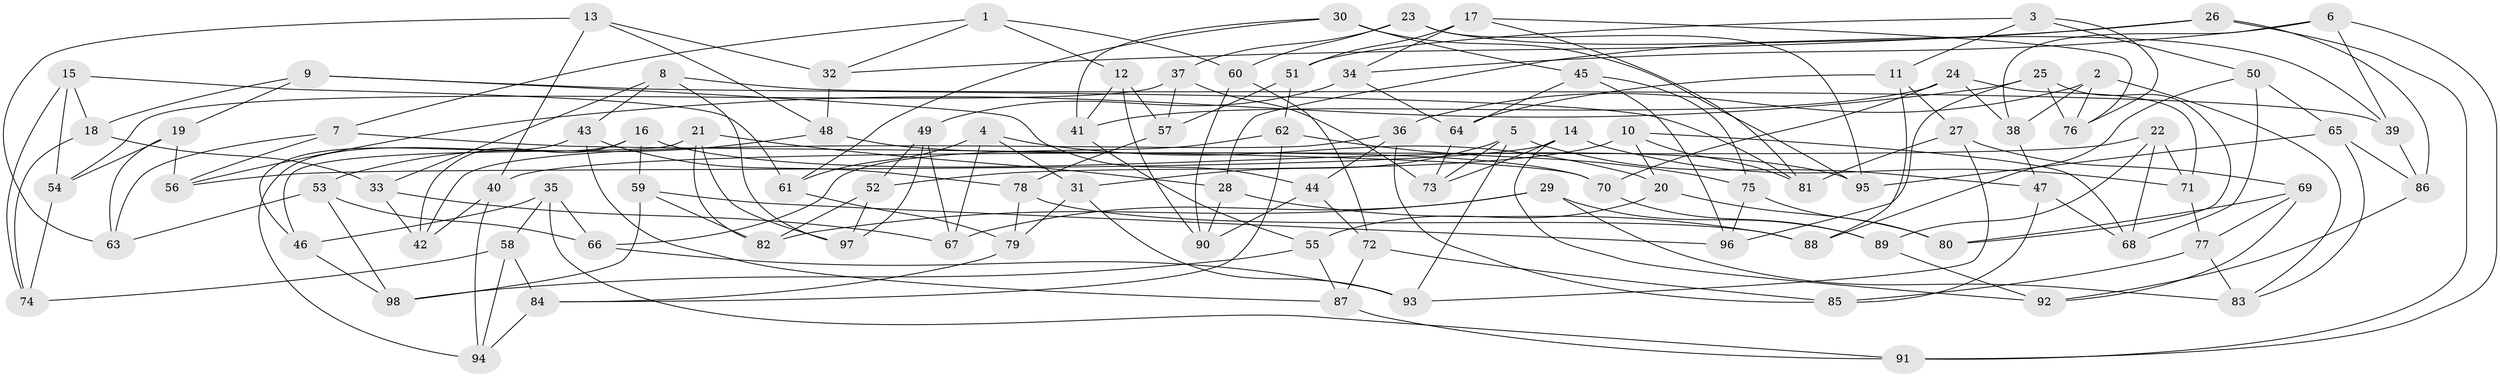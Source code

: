 // Generated by graph-tools (version 1.1) at 2025/16/03/09/25 04:16:36]
// undirected, 98 vertices, 196 edges
graph export_dot {
graph [start="1"]
  node [color=gray90,style=filled];
  1;
  2;
  3;
  4;
  5;
  6;
  7;
  8;
  9;
  10;
  11;
  12;
  13;
  14;
  15;
  16;
  17;
  18;
  19;
  20;
  21;
  22;
  23;
  24;
  25;
  26;
  27;
  28;
  29;
  30;
  31;
  32;
  33;
  34;
  35;
  36;
  37;
  38;
  39;
  40;
  41;
  42;
  43;
  44;
  45;
  46;
  47;
  48;
  49;
  50;
  51;
  52;
  53;
  54;
  55;
  56;
  57;
  58;
  59;
  60;
  61;
  62;
  63;
  64;
  65;
  66;
  67;
  68;
  69;
  70;
  71;
  72;
  73;
  74;
  75;
  76;
  77;
  78;
  79;
  80;
  81;
  82;
  83;
  84;
  85;
  86;
  87;
  88;
  89;
  90;
  91;
  92;
  93;
  94;
  95;
  96;
  97;
  98;
  1 -- 12;
  1 -- 60;
  1 -- 7;
  1 -- 32;
  2 -- 38;
  2 -- 36;
  2 -- 83;
  2 -- 76;
  3 -- 76;
  3 -- 51;
  3 -- 11;
  3 -- 50;
  4 -- 67;
  4 -- 20;
  4 -- 31;
  4 -- 61;
  5 -- 93;
  5 -- 73;
  5 -- 47;
  5 -- 31;
  6 -- 91;
  6 -- 38;
  6 -- 34;
  6 -- 39;
  7 -- 56;
  7 -- 63;
  7 -- 70;
  8 -- 39;
  8 -- 43;
  8 -- 33;
  8 -- 97;
  9 -- 44;
  9 -- 81;
  9 -- 18;
  9 -- 19;
  10 -- 52;
  10 -- 81;
  10 -- 68;
  10 -- 20;
  11 -- 64;
  11 -- 88;
  11 -- 27;
  12 -- 57;
  12 -- 41;
  12 -- 90;
  13 -- 40;
  13 -- 63;
  13 -- 48;
  13 -- 32;
  14 -- 92;
  14 -- 73;
  14 -- 71;
  14 -- 56;
  15 -- 74;
  15 -- 61;
  15 -- 54;
  15 -- 18;
  16 -- 59;
  16 -- 95;
  16 -- 42;
  16 -- 94;
  17 -- 81;
  17 -- 76;
  17 -- 34;
  17 -- 51;
  18 -- 33;
  18 -- 74;
  19 -- 63;
  19 -- 56;
  19 -- 54;
  20 -- 55;
  20 -- 80;
  21 -- 46;
  21 -- 82;
  21 -- 28;
  21 -- 97;
  22 -- 71;
  22 -- 40;
  22 -- 89;
  22 -- 68;
  23 -- 60;
  23 -- 39;
  23 -- 37;
  23 -- 95;
  24 -- 70;
  24 -- 71;
  24 -- 41;
  24 -- 38;
  25 -- 76;
  25 -- 56;
  25 -- 80;
  25 -- 96;
  26 -- 86;
  26 -- 32;
  26 -- 28;
  26 -- 91;
  27 -- 93;
  27 -- 81;
  27 -- 69;
  28 -- 88;
  28 -- 90;
  29 -- 89;
  29 -- 82;
  29 -- 83;
  29 -- 67;
  30 -- 41;
  30 -- 95;
  30 -- 61;
  30 -- 45;
  31 -- 79;
  31 -- 93;
  32 -- 48;
  33 -- 67;
  33 -- 42;
  34 -- 64;
  34 -- 49;
  35 -- 58;
  35 -- 46;
  35 -- 66;
  35 -- 91;
  36 -- 42;
  36 -- 85;
  36 -- 44;
  37 -- 73;
  37 -- 57;
  37 -- 54;
  38 -- 47;
  39 -- 86;
  40 -- 42;
  40 -- 94;
  41 -- 55;
  43 -- 46;
  43 -- 78;
  43 -- 87;
  44 -- 72;
  44 -- 90;
  45 -- 75;
  45 -- 64;
  45 -- 96;
  46 -- 98;
  47 -- 68;
  47 -- 85;
  48 -- 53;
  48 -- 70;
  49 -- 67;
  49 -- 97;
  49 -- 52;
  50 -- 65;
  50 -- 68;
  50 -- 88;
  51 -- 62;
  51 -- 57;
  52 -- 82;
  52 -- 97;
  53 -- 63;
  53 -- 66;
  53 -- 98;
  54 -- 74;
  55 -- 87;
  55 -- 98;
  57 -- 78;
  58 -- 74;
  58 -- 84;
  58 -- 94;
  59 -- 96;
  59 -- 98;
  59 -- 82;
  60 -- 90;
  60 -- 72;
  61 -- 79;
  62 -- 84;
  62 -- 75;
  62 -- 66;
  64 -- 73;
  65 -- 95;
  65 -- 86;
  65 -- 83;
  66 -- 93;
  69 -- 80;
  69 -- 77;
  69 -- 92;
  70 -- 89;
  71 -- 77;
  72 -- 85;
  72 -- 87;
  75 -- 96;
  75 -- 80;
  77 -- 83;
  77 -- 85;
  78 -- 88;
  78 -- 79;
  79 -- 84;
  84 -- 94;
  86 -- 92;
  87 -- 91;
  89 -- 92;
}
